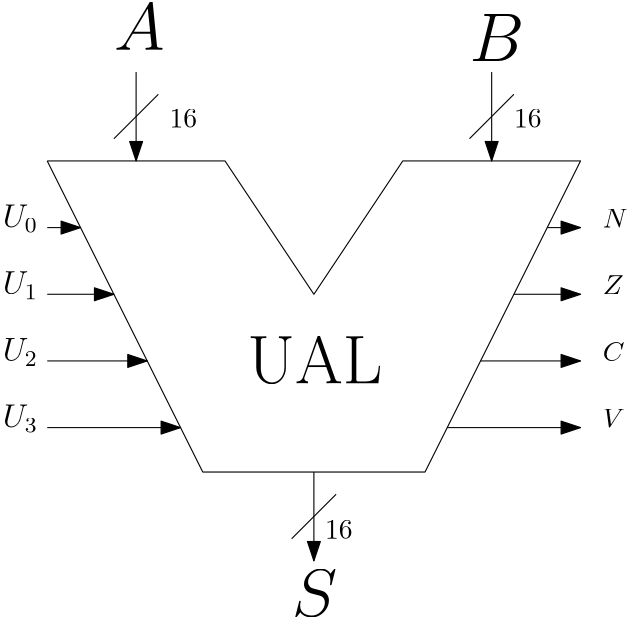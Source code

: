 <?xml version="1.0"?>
<!DOCTYPE ipe SYSTEM "ipe.dtd">
<ipe version="70107" creator="Ipe 7.1.8">
<info created="D:20150814162708" modified="D:20150814163911"/>
<ipestyle name="basic">
<symbol name="arrow/arc(spx)">
<path stroke="sym-stroke" fill="sym-stroke" pen="sym-pen">
0 0 m
-1 0.333 l
-1 -0.333 l
h
</path>
</symbol>
<symbol name="arrow/farc(spx)">
<path stroke="sym-stroke" fill="white" pen="sym-pen">
0 0 m
-1 0.333 l
-1 -0.333 l
h
</path>
</symbol>
<symbol name="arrow/ptarc(spx)">
<path stroke="sym-stroke" fill="sym-stroke" pen="sym-pen">
0 0 m
-1 0.333 l
-0.8 0 l
-1 -0.333 l
h
</path>
</symbol>
<symbol name="arrow/fptarc(spx)">
<path stroke="sym-stroke" fill="white" pen="sym-pen">
0 0 m
-1 0.333 l
-0.8 0 l
-1 -0.333 l
h
</path>
</symbol>
<symbol name="mark/circle(sx)" transformations="translations">
<path fill="sym-stroke">
0.6 0 0 0.6 0 0 e
0.4 0 0 0.4 0 0 e
</path>
</symbol>
<symbol name="mark/disk(sx)" transformations="translations">
<path fill="sym-stroke">
0.6 0 0 0.6 0 0 e
</path>
</symbol>
<symbol name="mark/fdisk(sfx)" transformations="translations">
<group>
<path fill="sym-fill">
0.5 0 0 0.5 0 0 e
</path>
<path fill="sym-stroke" fillrule="eofill">
0.6 0 0 0.6 0 0 e
0.4 0 0 0.4 0 0 e
</path>
</group>
</symbol>
<symbol name="mark/box(sx)" transformations="translations">
<path fill="sym-stroke" fillrule="eofill">
-0.6 -0.6 m
0.6 -0.6 l
0.6 0.6 l
-0.6 0.6 l
h
-0.4 -0.4 m
0.4 -0.4 l
0.4 0.4 l
-0.4 0.4 l
h
</path>
</symbol>
<symbol name="mark/square(sx)" transformations="translations">
<path fill="sym-stroke">
-0.6 -0.6 m
0.6 -0.6 l
0.6 0.6 l
-0.6 0.6 l
h
</path>
</symbol>
<symbol name="mark/fsquare(sfx)" transformations="translations">
<group>
<path fill="sym-fill">
-0.5 -0.5 m
0.5 -0.5 l
0.5 0.5 l
-0.5 0.5 l
h
</path>
<path fill="sym-stroke" fillrule="eofill">
-0.6 -0.6 m
0.6 -0.6 l
0.6 0.6 l
-0.6 0.6 l
h
-0.4 -0.4 m
0.4 -0.4 l
0.4 0.4 l
-0.4 0.4 l
h
</path>
</group>
</symbol>
<symbol name="mark/cross(sx)" transformations="translations">
<group>
<path fill="sym-stroke">
-0.43 -0.57 m
0.57 0.43 l
0.43 0.57 l
-0.57 -0.43 l
h
</path>
<path fill="sym-stroke">
-0.43 0.57 m
0.57 -0.43 l
0.43 -0.57 l
-0.57 0.43 l
h
</path>
</group>
</symbol>
<symbol name="arrow/fnormal(spx)">
<path stroke="sym-stroke" fill="white" pen="sym-pen">
0 0 m
-1 0.333 l
-1 -0.333 l
h
</path>
</symbol>
<symbol name="arrow/pointed(spx)">
<path stroke="sym-stroke" fill="sym-stroke" pen="sym-pen">
0 0 m
-1 0.333 l
-0.8 0 l
-1 -0.333 l
h
</path>
</symbol>
<symbol name="arrow/fpointed(spx)">
<path stroke="sym-stroke" fill="white" pen="sym-pen">
0 0 m
-1 0.333 l
-0.8 0 l
-1 -0.333 l
h
</path>
</symbol>
<symbol name="arrow/linear(spx)">
<path stroke="sym-stroke" pen="sym-pen">
-1 0.333 m
0 0 l
-1 -0.333 l
</path>
</symbol>
<symbol name="arrow/fdouble(spx)">
<path stroke="sym-stroke" fill="white" pen="sym-pen">
0 0 m
-1 0.333 l
-1 -0.333 l
h
-1 0 m
-2 0.333 l
-2 -0.333 l
h
</path>
</symbol>
<symbol name="arrow/double(spx)">
<path stroke="sym-stroke" fill="sym-stroke" pen="sym-pen">
0 0 m
-1 0.333 l
-1 -0.333 l
h
-1 0 m
-2 0.333 l
-2 -0.333 l
h
</path>
</symbol>
<pen name="heavier" value="0.8"/>
<pen name="fat" value="1.2"/>
<pen name="ultrafat" value="2"/>
<symbolsize name="large" value="5"/>
<symbolsize name="small" value="2"/>
<symbolsize name="tiny" value="1.1"/>
<arrowsize name="large" value="10"/>
<arrowsize name="small" value="5"/>
<arrowsize name="tiny" value="3"/>
<color name="red" value="1 0 0"/>
<color name="green" value="0 1 0"/>
<color name="blue" value="0 0 1"/>
<color name="yellow" value="1 1 0"/>
<color name="orange" value="1 0.647 0"/>
<color name="gold" value="1 0.843 0"/>
<color name="purple" value="0.627 0.125 0.941"/>
<color name="gray" value="0.745"/>
<color name="brown" value="0.647 0.165 0.165"/>
<color name="navy" value="0 0 0.502"/>
<color name="pink" value="1 0.753 0.796"/>
<color name="seagreen" value="0.18 0.545 0.341"/>
<color name="turquoise" value="0.251 0.878 0.816"/>
<color name="violet" value="0.933 0.51 0.933"/>
<color name="darkblue" value="0 0 0.545"/>
<color name="darkcyan" value="0 0.545 0.545"/>
<color name="darkgray" value="0.663"/>
<color name="darkgreen" value="0 0.392 0"/>
<color name="darkmagenta" value="0.545 0 0.545"/>
<color name="darkorange" value="1 0.549 0"/>
<color name="darkred" value="0.545 0 0"/>
<color name="lightblue" value="0.678 0.847 0.902"/>
<color name="lightcyan" value="0.878 1 1"/>
<color name="lightgray" value="0.827"/>
<color name="lightgreen" value="0.565 0.933 0.565"/>
<color name="lightyellow" value="1 1 0.878"/>
<dashstyle name="dashed" value="[4] 0"/>
<dashstyle name="dotted" value="[1 3] 0"/>
<dashstyle name="dash dotted" value="[4 2 1 2] 0"/>
<dashstyle name="dash dot dotted" value="[4 2 1 2 1 2] 0"/>
<textsize name="large" value="\large"/>
<textsize name="Large" value="\Large"/>
<textsize name="LARGE" value="\LARGE"/>
<textsize name="huge" value="\huge"/>
<textsize name="Huge" value="\Huge"/>
<textsize name="small" value="\small"/>
<textsize name="footnote" value="\footnotesize"/>
<textsize name="tiny" value="\tiny"/>
<textstyle name="center" begin="\begin{center}" end="\end{center}"/>
<textstyle name="itemize" begin="\begin{itemize}" end="\end{itemize}"/>
<textstyle name="item" begin="\begin{itemize}\item{}" end="\end{itemize}"/>
<gridsize name="4 pts" value="4"/>
<gridsize name="8 pts (~3 mm)" value="8"/>
<gridsize name="16 pts (~6 mm)" value="16"/>
<gridsize name="32 pts (~12 mm)" value="32"/>
<gridsize name="10 pts (~3.5 mm)" value="10"/>
<gridsize name="20 pts (~7 mm)" value="20"/>
<gridsize name="14 pts (~5 mm)" value="14"/>
<gridsize name="28 pts (~10 mm)" value="28"/>
<gridsize name="56 pts (~20 mm)" value="56"/>
<anglesize name="90 deg" value="90"/>
<anglesize name="60 deg" value="60"/>
<anglesize name="45 deg" value="45"/>
<anglesize name="30 deg" value="30"/>
<anglesize name="22.5 deg" value="22.5"/>
<tiling name="falling" angle="-60" step="4" width="1"/>
<tiling name="rising" angle="30" step="4" width="1"/>
</ipestyle>
<page>
<layer name="alpha"/>
<view layers="alpha" active="alpha"/>
<path layer="alpha" stroke="black">
192 704 m
256 704 l
288 656 l
320 704 l
384 704 l
328 592 l
248 592 l
192 704 l
</path>
<path stroke="black" rarrow="normal/normal">
224 704 m
224 736 l
</path>
<path stroke="black" rarrow="normal/normal">
352 704 m
352 736 l
</path>
<path matrix="1 0 0 1 0 16" stroke="black" arrow="normal/normal">
288 576 m
288 544 l
</path>
<text matrix="1 0 0 1 8 -8" transformations="translations" pos="208 752" stroke="black" type="label" width="18.194" height="16.938" depth="0" valign="baseline" size="Huge">$A$</text>
<text matrix="1 0 0 1 8 -12" transformations="translations" pos="336 752" stroke="black" type="label" width="19.689" height="16.938" depth="0" valign="baseline" size="Huge">$B$</text>
<text matrix="1 0 0 1 -8 12" transformations="translations" pos="288 528" stroke="black" type="label" width="16.37" height="16.938" depth="0" valign="baseline" size="Huge">$S$</text>
<path stroke="black" rarrow="normal/normal">
204 680 m
192 680 l
</path>
<path stroke="black" rarrow="normal/normal">
216 656 m
192 656 l
</path>
<path stroke="black" rarrow="normal/normal">
228 632 m
192 632 l
</path>
<path stroke="black" rarrow="normal/normal">
240 608 m
192 608 l
</path>
<text transformations="translations" pos="176 680" stroke="black" type="label" width="12.683" height="8.173" depth="1.79" valign="baseline" size="large">$U_0$</text>
<text transformations="translations" pos="176 656" stroke="black" type="label" width="12.683" height="8.173" depth="1.79" valign="baseline" size="large">$U_1$</text>
<text transformations="translations" pos="176 632" stroke="black" type="label" width="12.683" height="8.173" depth="1.79" valign="baseline" size="large">$U_2$</text>
<text transformations="translations" pos="176 608" stroke="black" type="label" width="12.683" height="8.173" depth="1.79" valign="baseline" size="large">$U_3$</text>
<text matrix="1 0 0 1 8 0" transformations="translations" pos="256 624" stroke="black" type="label" width="48.647" height="16.934" depth="0" valign="baseline" size="Huge">UAL</text>
<path stroke="black">
216 712 m
232 728 l
</path>
<path matrix="1 0 0 1 128 0" stroke="black">
216 712 m
232 728 l
</path>
<path matrix="1 0 0 1 64 -144" stroke="black">
216 712 m
232 728 l
</path>
<text transformations="translations" pos="236 716" stroke="black" type="label" width="9.963" height="6.42" depth="0" valign="baseline">16</text>
<text matrix="1 0 0 1 124 0" transformations="translations" pos="236 716" stroke="black" type="label" width="9.963" height="6.42" depth="0" valign="baseline">16</text>
<text matrix="1 0 0 1 56 -148" transformations="translations" pos="236 716" stroke="black" type="label" width="9.963" height="6.42" depth="0" valign="baseline">16</text>
<path matrix="1 0 0 1 180 0" stroke="black" rarrow="normal/normal">
204 680 m
192 680 l
</path>
<path matrix="1 0 0 1 168 0" stroke="black" rarrow="normal/normal">
216 656 m
192 656 l
</path>
<path matrix="1 0 0 1 156 0" stroke="black" rarrow="normal/normal">
228 632 m
192 632 l
</path>
<path matrix="1 0 0 1 144 0" stroke="black" rarrow="normal/normal">
240 608 m
192 608 l
</path>
<text transformations="translations" pos="392 680" stroke="black" type="label" width="9.091" height="6.808" depth="0" valign="baseline">$N$</text>
<text matrix="1 0 0 1 0 -24" transformations="translations" pos="392 680" stroke="black" type="label" width="7.513" height="6.808" depth="0" valign="baseline">$Z$</text>
<text matrix="1 0 0 1 0 -48" transformations="translations" pos="392 680" stroke="black" type="label" width="7.833" height="6.808" depth="0" valign="baseline">$C$</text>
<text matrix="1 0 0 1 0 -72" transformations="translations" pos="392 680" stroke="black" type="label" width="8.025" height="6.808" depth="0" valign="baseline">$V$</text>
</page>
</ipe>
